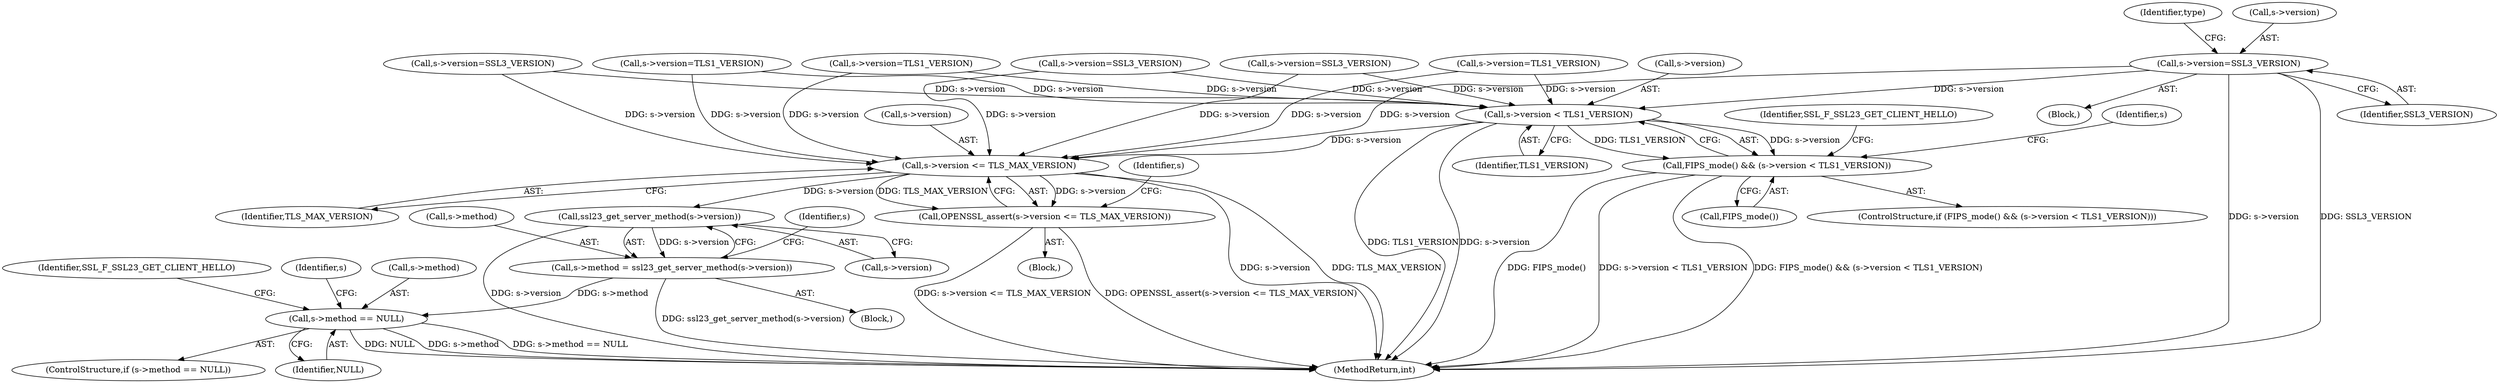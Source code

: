 digraph "0_openssl_b82924741b4bd590da890619be671f4635e46c2b@pointer" {
"1000488" [label="(Call,s->version=SSL3_VERSION)"];
"1000591" [label="(Call,s->version < TLS1_VERSION)"];
"1000589" [label="(Call,FIPS_mode() && (s->version < TLS1_VERSION))"];
"1000602" [label="(Call,s->version <= TLS_MAX_VERSION)"];
"1000601" [label="(Call,OPENSSL_assert(s->version <= TLS_MAX_VERSION))"];
"1000944" [label="(Call,ssl23_get_server_method(s->version))"];
"1000940" [label="(Call,s->method = ssl23_get_server_method(s->version))"];
"1000949" [label="(Call,s->method == NULL)"];
"1000939" [label="(Block,)"];
"1000951" [label="(Identifier,s)"];
"1000602" [label="(Call,s->version <= TLS_MAX_VERSION)"];
"1000321" [label="(Call,s->version=SSL3_VERSION)"];
"1000948" [label="(ControlStructure,if (s->method == NULL))"];
"1000588" [label="(ControlStructure,if (FIPS_mode() && (s->version < TLS1_VERSION)))"];
"1000591" [label="(Call,s->version < TLS1_VERSION)"];
"1000598" [label="(Identifier,SSL_F_SSL23_GET_CLIENT_HELLO)"];
"1000945" [label="(Call,s->version)"];
"1000471" [label="(Call,s->version=TLS1_VERSION)"];
"1000606" [label="(Identifier,TLS_MAX_VERSION)"];
"1000494" [label="(Identifier,type)"];
"1000601" [label="(Call,OPENSSL_assert(s->version <= TLS_MAX_VERSION))"];
"1000956" [label="(Identifier,SSL_F_SSL23_GET_CLIENT_HELLO)"];
"1000145" [label="(Block,)"];
"1000953" [label="(Identifier,NULL)"];
"1001102" [label="(MethodReturn,int)"];
"1000492" [label="(Identifier,SSL3_VERSION)"];
"1000589" [label="(Call,FIPS_mode() && (s->version < TLS1_VERSION))"];
"1000523" [label="(Call,s->version=TLS1_VERSION)"];
"1000940" [label="(Call,s->method = ssl23_get_server_method(s->version))"];
"1000962" [label="(Identifier,s)"];
"1000489" [label="(Call,s->version)"];
"1000604" [label="(Identifier,s)"];
"1000610" [label="(Identifier,s)"];
"1000941" [label="(Call,s->method)"];
"1000944" [label="(Call,ssl23_get_server_method(s->version))"];
"1000949" [label="(Call,s->method == NULL)"];
"1000487" [label="(Block,)"];
"1000592" [label="(Call,s->version)"];
"1000488" [label="(Call,s->version=SSL3_VERSION)"];
"1000352" [label="(Call,s->version=SSL3_VERSION)"];
"1000506" [label="(Call,s->version=SSL3_VERSION)"];
"1000302" [label="(Call,s->version=TLS1_VERSION)"];
"1000603" [label="(Call,s->version)"];
"1000950" [label="(Call,s->method)"];
"1000590" [label="(Call,FIPS_mode())"];
"1000595" [label="(Identifier,TLS1_VERSION)"];
"1000488" -> "1000487"  [label="AST: "];
"1000488" -> "1000492"  [label="CFG: "];
"1000489" -> "1000488"  [label="AST: "];
"1000492" -> "1000488"  [label="AST: "];
"1000494" -> "1000488"  [label="CFG: "];
"1000488" -> "1001102"  [label="DDG: s->version"];
"1000488" -> "1001102"  [label="DDG: SSL3_VERSION"];
"1000488" -> "1000591"  [label="DDG: s->version"];
"1000488" -> "1000602"  [label="DDG: s->version"];
"1000591" -> "1000589"  [label="AST: "];
"1000591" -> "1000595"  [label="CFG: "];
"1000592" -> "1000591"  [label="AST: "];
"1000595" -> "1000591"  [label="AST: "];
"1000589" -> "1000591"  [label="CFG: "];
"1000591" -> "1001102"  [label="DDG: TLS1_VERSION"];
"1000591" -> "1001102"  [label="DDG: s->version"];
"1000591" -> "1000589"  [label="DDG: s->version"];
"1000591" -> "1000589"  [label="DDG: TLS1_VERSION"];
"1000523" -> "1000591"  [label="DDG: s->version"];
"1000471" -> "1000591"  [label="DDG: s->version"];
"1000352" -> "1000591"  [label="DDG: s->version"];
"1000321" -> "1000591"  [label="DDG: s->version"];
"1000506" -> "1000591"  [label="DDG: s->version"];
"1000302" -> "1000591"  [label="DDG: s->version"];
"1000591" -> "1000602"  [label="DDG: s->version"];
"1000589" -> "1000588"  [label="AST: "];
"1000589" -> "1000590"  [label="CFG: "];
"1000590" -> "1000589"  [label="AST: "];
"1000598" -> "1000589"  [label="CFG: "];
"1000604" -> "1000589"  [label="CFG: "];
"1000589" -> "1001102"  [label="DDG: FIPS_mode() && (s->version < TLS1_VERSION)"];
"1000589" -> "1001102"  [label="DDG: FIPS_mode()"];
"1000589" -> "1001102"  [label="DDG: s->version < TLS1_VERSION"];
"1000602" -> "1000601"  [label="AST: "];
"1000602" -> "1000606"  [label="CFG: "];
"1000603" -> "1000602"  [label="AST: "];
"1000606" -> "1000602"  [label="AST: "];
"1000601" -> "1000602"  [label="CFG: "];
"1000602" -> "1001102"  [label="DDG: s->version"];
"1000602" -> "1001102"  [label="DDG: TLS_MAX_VERSION"];
"1000602" -> "1000601"  [label="DDG: s->version"];
"1000602" -> "1000601"  [label="DDG: TLS_MAX_VERSION"];
"1000523" -> "1000602"  [label="DDG: s->version"];
"1000471" -> "1000602"  [label="DDG: s->version"];
"1000352" -> "1000602"  [label="DDG: s->version"];
"1000321" -> "1000602"  [label="DDG: s->version"];
"1000506" -> "1000602"  [label="DDG: s->version"];
"1000302" -> "1000602"  [label="DDG: s->version"];
"1000602" -> "1000944"  [label="DDG: s->version"];
"1000601" -> "1000145"  [label="AST: "];
"1000610" -> "1000601"  [label="CFG: "];
"1000601" -> "1001102"  [label="DDG: s->version <= TLS_MAX_VERSION"];
"1000601" -> "1001102"  [label="DDG: OPENSSL_assert(s->version <= TLS_MAX_VERSION)"];
"1000944" -> "1000940"  [label="AST: "];
"1000944" -> "1000945"  [label="CFG: "];
"1000945" -> "1000944"  [label="AST: "];
"1000940" -> "1000944"  [label="CFG: "];
"1000944" -> "1001102"  [label="DDG: s->version"];
"1000944" -> "1000940"  [label="DDG: s->version"];
"1000940" -> "1000939"  [label="AST: "];
"1000941" -> "1000940"  [label="AST: "];
"1000951" -> "1000940"  [label="CFG: "];
"1000940" -> "1001102"  [label="DDG: ssl23_get_server_method(s->version)"];
"1000940" -> "1000949"  [label="DDG: s->method"];
"1000949" -> "1000948"  [label="AST: "];
"1000949" -> "1000953"  [label="CFG: "];
"1000950" -> "1000949"  [label="AST: "];
"1000953" -> "1000949"  [label="AST: "];
"1000956" -> "1000949"  [label="CFG: "];
"1000962" -> "1000949"  [label="CFG: "];
"1000949" -> "1001102"  [label="DDG: NULL"];
"1000949" -> "1001102"  [label="DDG: s->method"];
"1000949" -> "1001102"  [label="DDG: s->method == NULL"];
}
